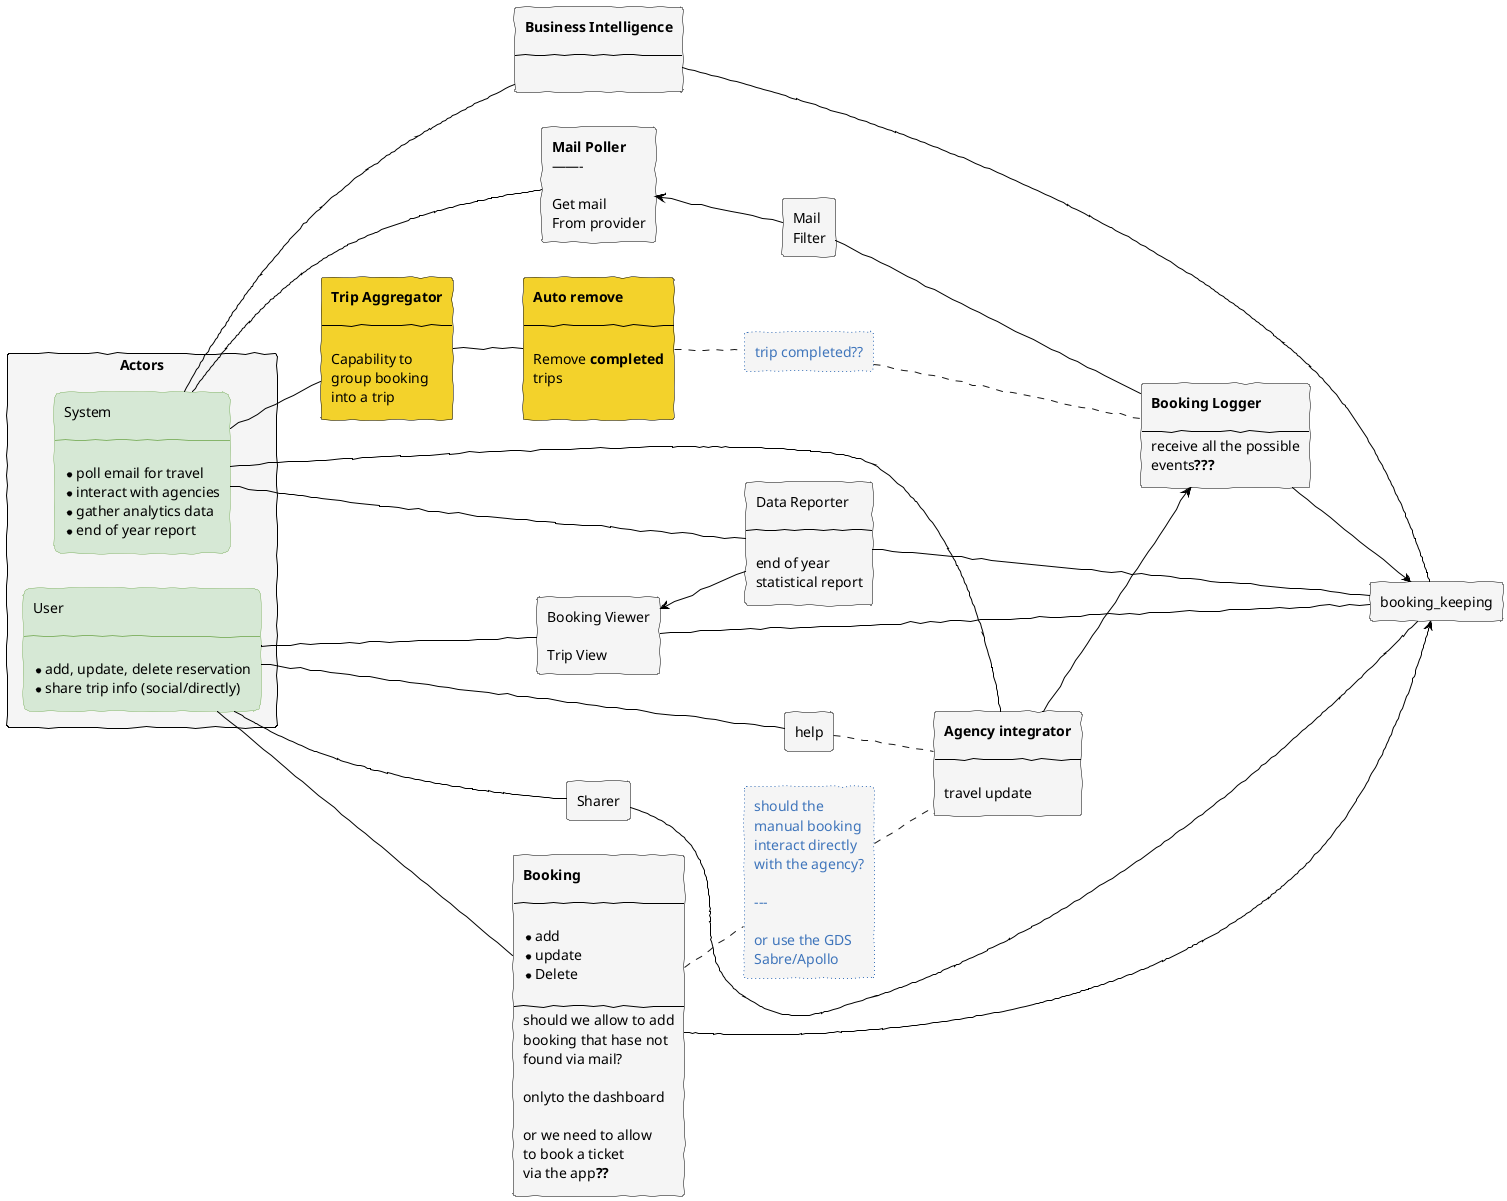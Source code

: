 @startuml
skinparam handwritten true
hide stereotype

left to right direction

'skinparam linetype ortho

skinparam rectangle{
    BackgroundColor WhiteSmoke
    borderColor black
    LineColor<<actor>> #86B56B
    borderColor<<actor>> #86B56B
    BackgroundColor<<actor>> #D6E8D5
    LineColor<<actor>> #D6E8D5
    RoundCorner<<actor>> 15

    borderColor<<action>> #3F75BB
    FontColor<<action>> #3F75BB
    'BackgroundColor<<action>> #FFE5CC
'    RoundCorner<<action>> 30
    BackgroundColor<<sticky>> #F3D22B
    borderColor<<sticky>> black
 }


rectangle Actors {

    rectangle system  <<actor>> [
    System

    ---

    * poll email for travel
    * interact with agencies
    * gather analytics data
    * end of year report
    ]
    rectangle user <<actor>> [
    User

    ---

    * add, update, delete reservation
    * share trip info (social/directly)
    ]
'    rectangle supplier <<actor>>[
'    Supplier
'    ]

    'rectangle email_prvider <<actor>> [
    'Email Provider
    ']
}

' position actors
'
user                 .[hidden]                      system       
'supplier             .[hidden]                      user         
'email_prvider        .[hidden]                      supplier     


' action

rectangle mail_poller [
**Mail Poller**
——-

Get mail 
From provider
]

rectangle mail_filter [
Mail
Filter
]

rectangle booking_logger [
**Booking Logger**

---
receive all the possible
events**???**
]

rectangle travel_updates [
**Agency integrator**

---

travel update
]

rectangle booking_manual [
**Booking**

---

* add
* update
* Delete

---
should we allow to add
booking that hase not
found via mail?

onlyto the dashboard

or we need to allow
to book a ticket
via the app**??**
]

rectangle sharer  [
Sharer
]

rectangle help 

rectangle booking_viewer  [
Booking Viewer

Trip View
]

rectangle booking_keeping 

rectangle data_reporter  [
Data Reporter

---

end of year
statistical report
]


rectangle group_trip <<sticky>>[
**Trip Aggregator**

---

Capability to
group booking
into a trip
]

rectangle trip_archive <<sticky>>[
**Auto remove**

---

Remove **completed**
trips

]

rectangle q1 <<action>>#line.dotted[
should the
manual booking
interact directly
with the agency?

--- 

or use the GDS
Sabre/Apollo
]

rectangle q2 <<action>>#line.dotted[
trip completed??
]

rectangle bi [
**Business Intelligence**

---

]

system -[#black]-- bi

bi -[#black]-- booking_keeping

data_reporter -[#black]-- booking_keeping

booking_manual             ..               q1
q1 .. travel_updates
booking_viewer            .[hidden]               sharer
sharer                    .[hidden]               booking_manual
booking_manual            .[hidden].               help


trip_archive .. q2
q2 .. booking_logger


system -[#black]- group_trip

group_trip -[#black]- trip_archive

'
' Links 
user -[#black]-- sharer
user -[#black]-- booking_viewer
user -[#black]-- booking_manual
user -[#black]-- help


'supplier <... travel_updates
system -[#black]- travel_updates

'email_prvider <--- mail_poller
system -[#black]-- mail_poller
system -[#black]-- data_reporter

'
' connectivty intermediate
booking_viewer   <-[#black]-    data_reporter
'
help             .      travel_updates
booking_viewer   -[#black]--    booking_keeping
booking_manual   -[#black]-->   booking_keeping
sharer           -[#black]--    booking_keeping
'
mail_poller      <-[#black]-    mail_filter

booking_logger   -[#black]->    booking_keeping
'
'
mail_filter      -[#black]-    booking_logger
travel_updates   -[#black]->   booking_logger
'
@enduml



